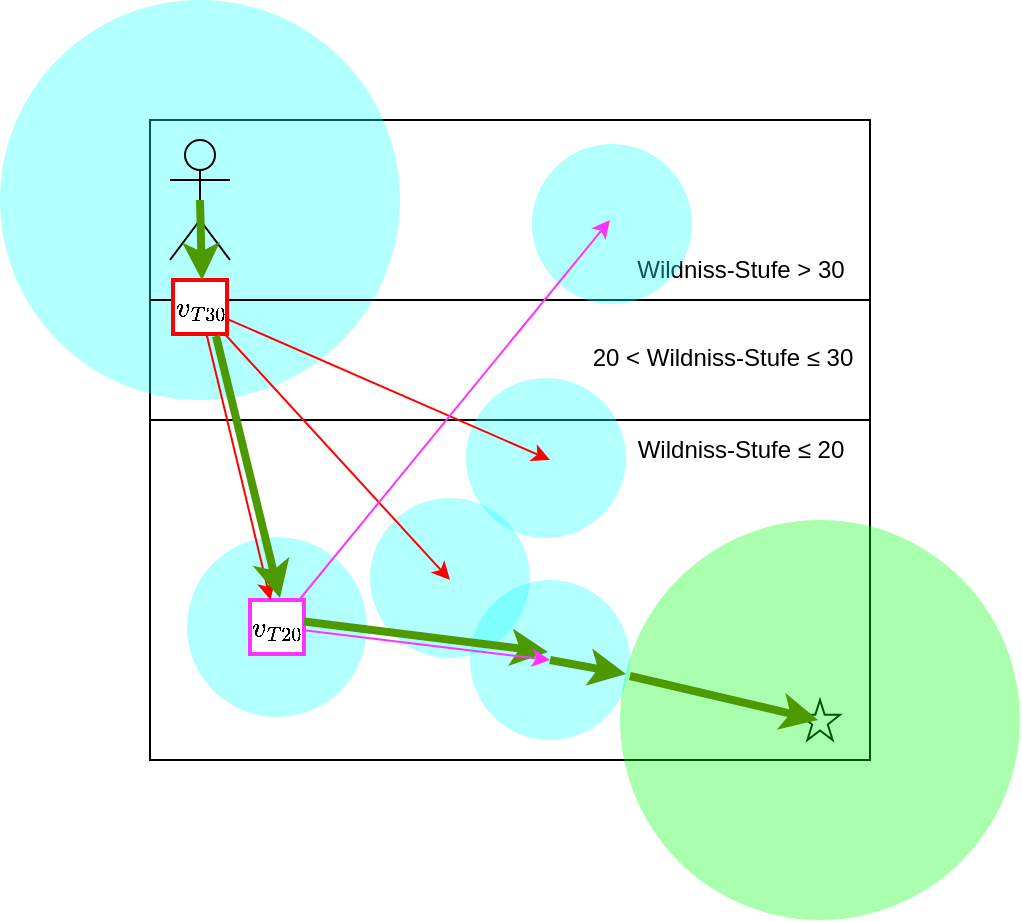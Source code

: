 <mxfile version="20.8.16" type="device"><diagram name="Page-1" id="SxaL3yo0hudAcyPlC9yZ"><mxGraphModel dx="653" dy="1494" grid="1" gridSize="10" guides="1" tooltips="1" connect="1" arrows="1" fold="1" page="1" pageScale="1" pageWidth="850" pageHeight="1100" math="1" shadow="0"><root><mxCell id="0"/><mxCell id="1" parent="0"/><mxCell id="UOnJpsvzTDWiS-sRE4af-1" value="" style="rounded=0;whiteSpace=wrap;html=1;movable=0;resizable=0;rotatable=0;deletable=0;editable=0;connectable=0;" parent="1" vertex="1"><mxGeometry x="80" y="40" width="360" height="320" as="geometry"/></mxCell><mxCell id="uaTPWakBd8tU0xO8jPPb-14" value="" style="ellipse;whiteSpace=wrap;html=1;fillColor=#17FFFF55;strokeColor=none;" parent="1" vertex="1"><mxGeometry x="98.5" y="248.5" width="90" height="90" as="geometry"/></mxCell><mxCell id="uaTPWakBd8tU0xO8jPPb-11" value="" style="ellipse;whiteSpace=wrap;html=1;fillColor=#17FFFF55;strokeColor=none;" parent="1" vertex="1"><mxGeometry x="5" y="-20" width="200" height="200" as="geometry"/></mxCell><mxCell id="UOnJpsvzTDWiS-sRE4af-3" value="" style="verticalLabelPosition=bottom;verticalAlign=top;html=1;shape=mxgraph.basic.star" parent="1" vertex="1"><mxGeometry x="405" y="330" width="20" height="20" as="geometry"/></mxCell><mxCell id="uaTPWakBd8tU0xO8jPPb-1" value="" style="endArrow=none;html=1;rounded=0;" parent="1" edge="1"><mxGeometry width="50" height="50" relative="1" as="geometry"><mxPoint x="80" y="130" as="sourcePoint"/><mxPoint x="440" y="130" as="targetPoint"/></mxGeometry></mxCell><mxCell id="uaTPWakBd8tU0xO8jPPb-2" value="" style="endArrow=none;html=1;rounded=0;" parent="1" edge="1"><mxGeometry width="50" height="50" relative="1" as="geometry"><mxPoint x="80" y="190" as="sourcePoint"/><mxPoint x="440" y="190" as="targetPoint"/></mxGeometry></mxCell><mxCell id="uaTPWakBd8tU0xO8jPPb-3" value="Wildniss-Stufe &amp;gt; 30" style="text;html=1;align=center;verticalAlign=middle;resizable=0;points=[];autosize=1;strokeColor=none;fillColor=none;" parent="1" vertex="1"><mxGeometry x="310" y="100" width="130" height="30" as="geometry"/></mxCell><mxCell id="uaTPWakBd8tU0xO8jPPb-4" value="Wildniss-Stufe&amp;nbsp;≤ 20" style="text;html=1;align=center;verticalAlign=middle;resizable=0;points=[];autosize=1;strokeColor=none;fillColor=none;" parent="1" vertex="1"><mxGeometry x="310" y="190" width="130" height="30" as="geometry"/></mxCell><mxCell id="uaTPWakBd8tU0xO8jPPb-5" value="20 &amp;lt; Wildniss-Stufe&amp;nbsp;≤ 30" style="text;html=1;align=center;verticalAlign=middle;resizable=0;points=[];autosize=1;strokeColor=none;fillColor=none;" parent="1" vertex="1"><mxGeometry x="291" y="144" width="150" height="30" as="geometry"/></mxCell><mxCell id="uaTPWakBd8tU0xO8jPPb-7" value="`v_(T30)`" style="rounded=0;whiteSpace=wrap;html=1;strokeColor=#FF0000;strokeWidth=2;" parent="1" vertex="1"><mxGeometry x="91.5" y="120" width="27" height="27" as="geometry"/></mxCell><mxCell id="uaTPWakBd8tU0xO8jPPb-8" value="`v_(T20)`" style="rounded=0;whiteSpace=wrap;html=1;strokeColor=#FF33FF;strokeWidth=2;" parent="1" vertex="1"><mxGeometry x="130" y="280" width="27" height="27" as="geometry"/></mxCell><mxCell id="UOnJpsvzTDWiS-sRE4af-7" style="edgeStyle=none;rounded=0;orthogonalLoop=1;jettySize=auto;html=1;strokeColor=#FF0000;" parent="1" source="uaTPWakBd8tU0xO8jPPb-7" target="uaTPWakBd8tU0xO8jPPb-8" edge="1"><mxGeometry relative="1" as="geometry"><mxPoint x="140" y="300" as="targetPoint"/></mxGeometry></mxCell><mxCell id="mfaM-N6pUsYc-LuAPkZR-2" value="" style="ellipse;whiteSpace=wrap;html=1;fillColor=#00FF1155;strokeColor=none;" parent="1" vertex="1"><mxGeometry x="315" y="240" width="200" height="200" as="geometry"/></mxCell><mxCell id="mfaM-N6pUsYc-LuAPkZR-6" value="" style="ellipse;whiteSpace=wrap;html=1;fillColor=#17FFFF55;strokeColor=none;" parent="1" vertex="1"><mxGeometry x="240" y="270" width="80" height="80" as="geometry"/></mxCell><mxCell id="UOnJpsvzTDWiS-sRE4af-2" value="" style="shape=umlActor;verticalLabelPosition=bottom;verticalAlign=top;html=1;outlineConnect=0;fillColor=none;" parent="1" vertex="1"><mxGeometry x="90" y="50" width="30" height="60" as="geometry"/></mxCell><mxCell id="mfaM-N6pUsYc-LuAPkZR-7" value="" style="ellipse;whiteSpace=wrap;html=1;fillColor=#17FFFF55;strokeColor=none;" parent="1" vertex="1"><mxGeometry x="190" y="229" width="80" height="80" as="geometry"/></mxCell><mxCell id="mfaM-N6pUsYc-LuAPkZR-8" value="" style="ellipse;whiteSpace=wrap;html=1;fillColor=#17FFFF55;strokeColor=none;" parent="1" vertex="1"><mxGeometry x="238" y="169" width="80" height="80" as="geometry"/></mxCell><mxCell id="mfaM-N6pUsYc-LuAPkZR-9" value="" style="ellipse;whiteSpace=wrap;html=1;fillColor=#17FFFF55;strokeColor=none;" parent="1" vertex="1"><mxGeometry x="271" y="52" width="80" height="80" as="geometry"/></mxCell><mxCell id="mfaM-N6pUsYc-LuAPkZR-10" style="edgeStyle=none;rounded=0;orthogonalLoop=1;jettySize=auto;html=1;strokeColor=#4D9900;strokeWidth=4;" parent="1" edge="1"><mxGeometry relative="1" as="geometry"><mxPoint x="279" y="306" as="targetPoint"/><mxPoint x="157.0" y="290.781" as="sourcePoint"/></mxGeometry></mxCell><mxCell id="mfaM-N6pUsYc-LuAPkZR-11" style="edgeStyle=none;rounded=0;orthogonalLoop=1;jettySize=auto;html=1;strokeColor=#4D9900;strokeWidth=4;" parent="1" edge="1"><mxGeometry relative="1" as="geometry"><mxPoint x="145" y="279" as="targetPoint"/><mxPoint x="113" y="148" as="sourcePoint"/></mxGeometry></mxCell><mxCell id="mfaM-N6pUsYc-LuAPkZR-12" style="edgeStyle=none;rounded=0;orthogonalLoop=1;jettySize=auto;html=1;strokeColor=#4D9900;strokeWidth=4;" parent="1" edge="1"><mxGeometry relative="1" as="geometry"><mxPoint x="106" y="120" as="targetPoint"/><mxPoint x="105" y="80" as="sourcePoint"/></mxGeometry></mxCell><mxCell id="mfaM-N6pUsYc-LuAPkZR-13" style="edgeStyle=none;rounded=0;orthogonalLoop=1;jettySize=auto;html=1;strokeColor=#4D9900;strokeWidth=4;" parent="1" edge="1"><mxGeometry relative="1" as="geometry"><mxPoint x="318" y="317" as="targetPoint"/><mxPoint x="280.0" y="310.001" as="sourcePoint"/></mxGeometry></mxCell><mxCell id="mfaM-N6pUsYc-LuAPkZR-14" style="edgeStyle=none;rounded=0;orthogonalLoop=1;jettySize=auto;html=1;strokeColor=#4D9900;strokeWidth=4;" parent="1" edge="1"><mxGeometry relative="1" as="geometry"><mxPoint x="414" y="340" as="targetPoint"/><mxPoint x="320" y="318" as="sourcePoint"/></mxGeometry></mxCell><mxCell id="UOnJpsvzTDWiS-sRE4af-5" style="rounded=0;orthogonalLoop=1;jettySize=auto;html=1;strokeColor=#FF0000;" parent="1" source="uaTPWakBd8tU0xO8jPPb-7" edge="1"><mxGeometry relative="1" as="geometry"><mxPoint x="280" y="210" as="targetPoint"/></mxGeometry></mxCell><mxCell id="UOnJpsvzTDWiS-sRE4af-6" style="edgeStyle=none;rounded=0;orthogonalLoop=1;jettySize=auto;html=1;strokeColor=#FF0000;" parent="1" source="uaTPWakBd8tU0xO8jPPb-7" edge="1"><mxGeometry relative="1" as="geometry"><mxPoint x="230" y="270" as="targetPoint"/></mxGeometry></mxCell><mxCell id="UOnJpsvzTDWiS-sRE4af-8" style="edgeStyle=none;rounded=0;orthogonalLoop=1;jettySize=auto;html=1;strokeColor=#FF33FF;" parent="1" source="uaTPWakBd8tU0xO8jPPb-8" edge="1"><mxGeometry relative="1" as="geometry"><mxPoint x="280" y="310" as="targetPoint"/></mxGeometry></mxCell><mxCell id="UOnJpsvzTDWiS-sRE4af-4" value="" style="endArrow=classic;html=1;rounded=0;strokeColor=#FF33FF;" parent="1" source="uaTPWakBd8tU0xO8jPPb-8" edge="1"><mxGeometry width="50" height="50" relative="1" as="geometry"><mxPoint x="110" y="80" as="sourcePoint"/><mxPoint x="310" y="90" as="targetPoint"/></mxGeometry></mxCell></root></mxGraphModel></diagram></mxfile>